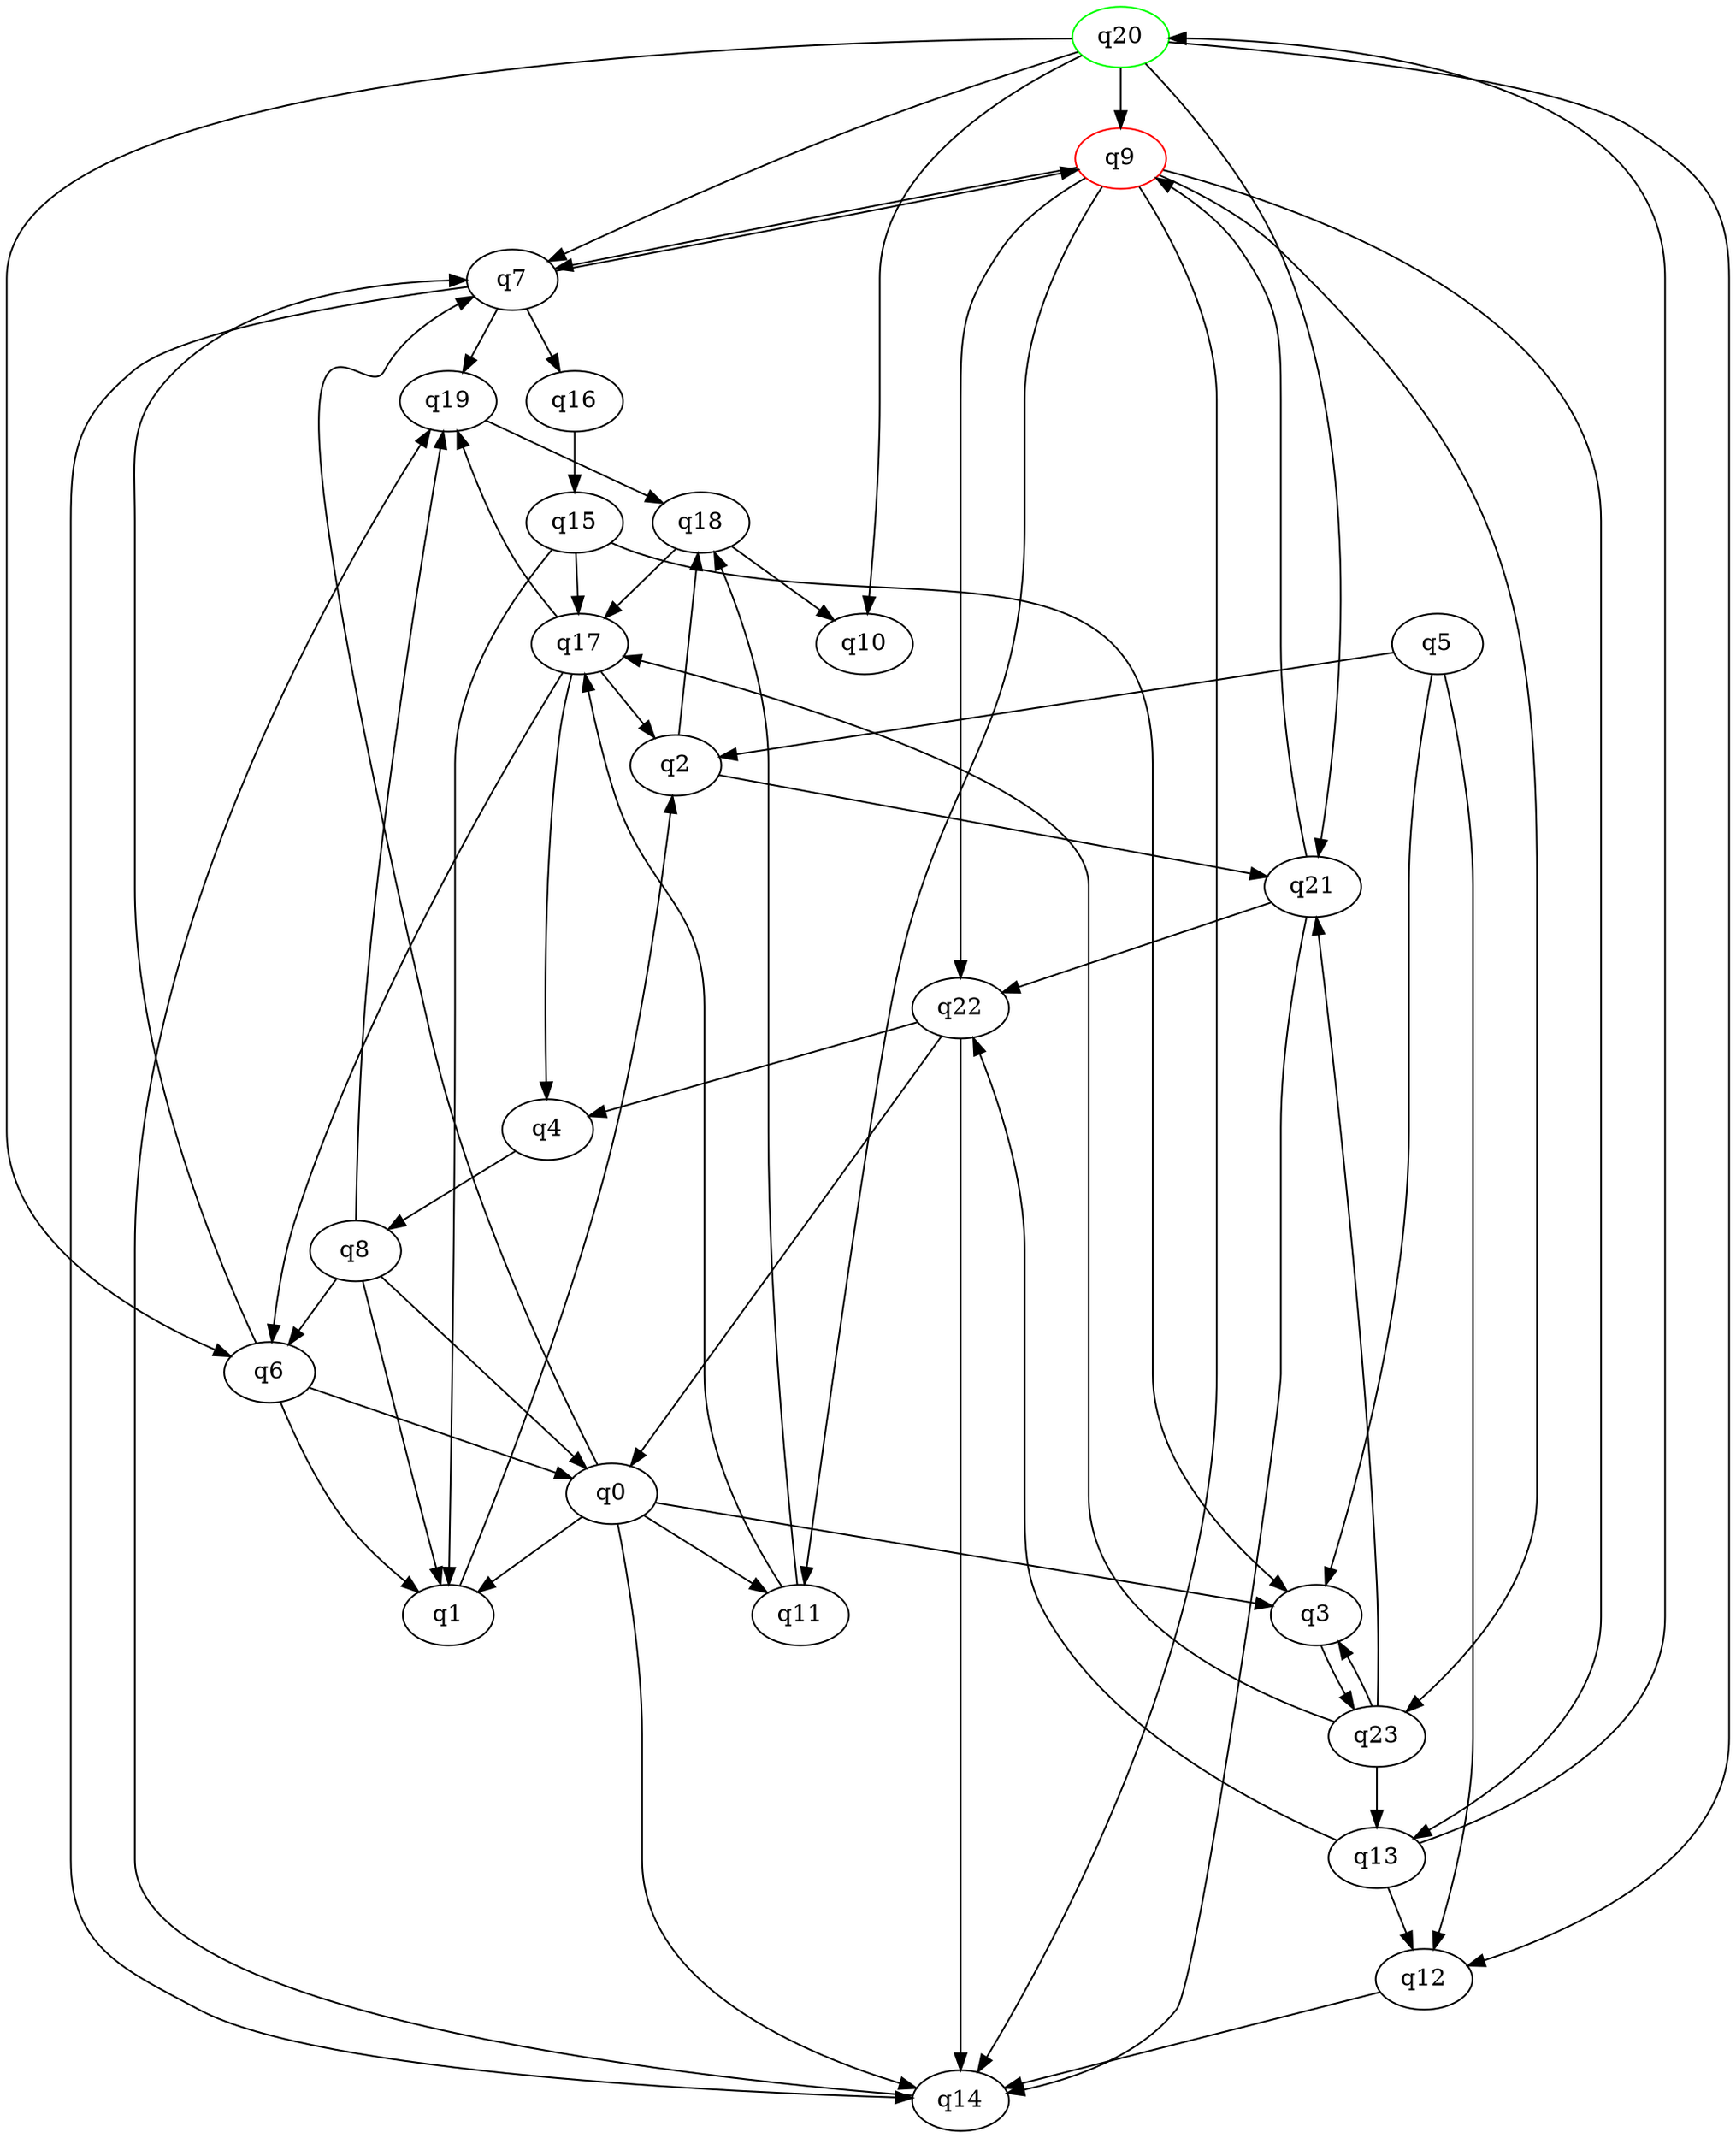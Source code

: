 digraph A{
q20 [initial=1,color=green];
q9 [final=1,color=red];
q0 -> q1;
q0 -> q3;
q0 -> q7;
q0 -> q11;
q0 -> q14;
q1 -> q2;
q2 -> q18;
q2 -> q21;
q3 -> q23;
q4 -> q8;
q5 -> q2;
q5 -> q3;
q5 -> q12;
q6 -> q0;
q6 -> q1;
q6 -> q7;
q7 -> q9;
q7 -> q14;
q7 -> q16;
q7 -> q19;
q8 -> q0;
q8 -> q1;
q8 -> q6;
q8 -> q19;
q9 -> q7;
q9 -> q11;
q9 -> q13;
q9 -> q14;
q9 -> q22;
q9 -> q23;
q11 -> q17;
q11 -> q18;
q12 -> q14;
q13 -> q12;
q13 -> q20;
q13 -> q22;
q14 -> q19;
q15 -> q1;
q15 -> q3;
q15 -> q17;
q16 -> q15;
q17 -> q2;
q17 -> q4;
q17 -> q6;
q17 -> q19;
q18 -> q10;
q18 -> q17;
q19 -> q18;
q20 -> q6;
q20 -> q7;
q20 -> q9;
q20 -> q10;
q20 -> q12;
q20 -> q21;
q21 -> q9;
q21 -> q14;
q21 -> q22;
q22 -> q0;
q22 -> q4;
q22 -> q14;
q23 -> q3;
q23 -> q13;
q23 -> q17;
q23 -> q21;
}